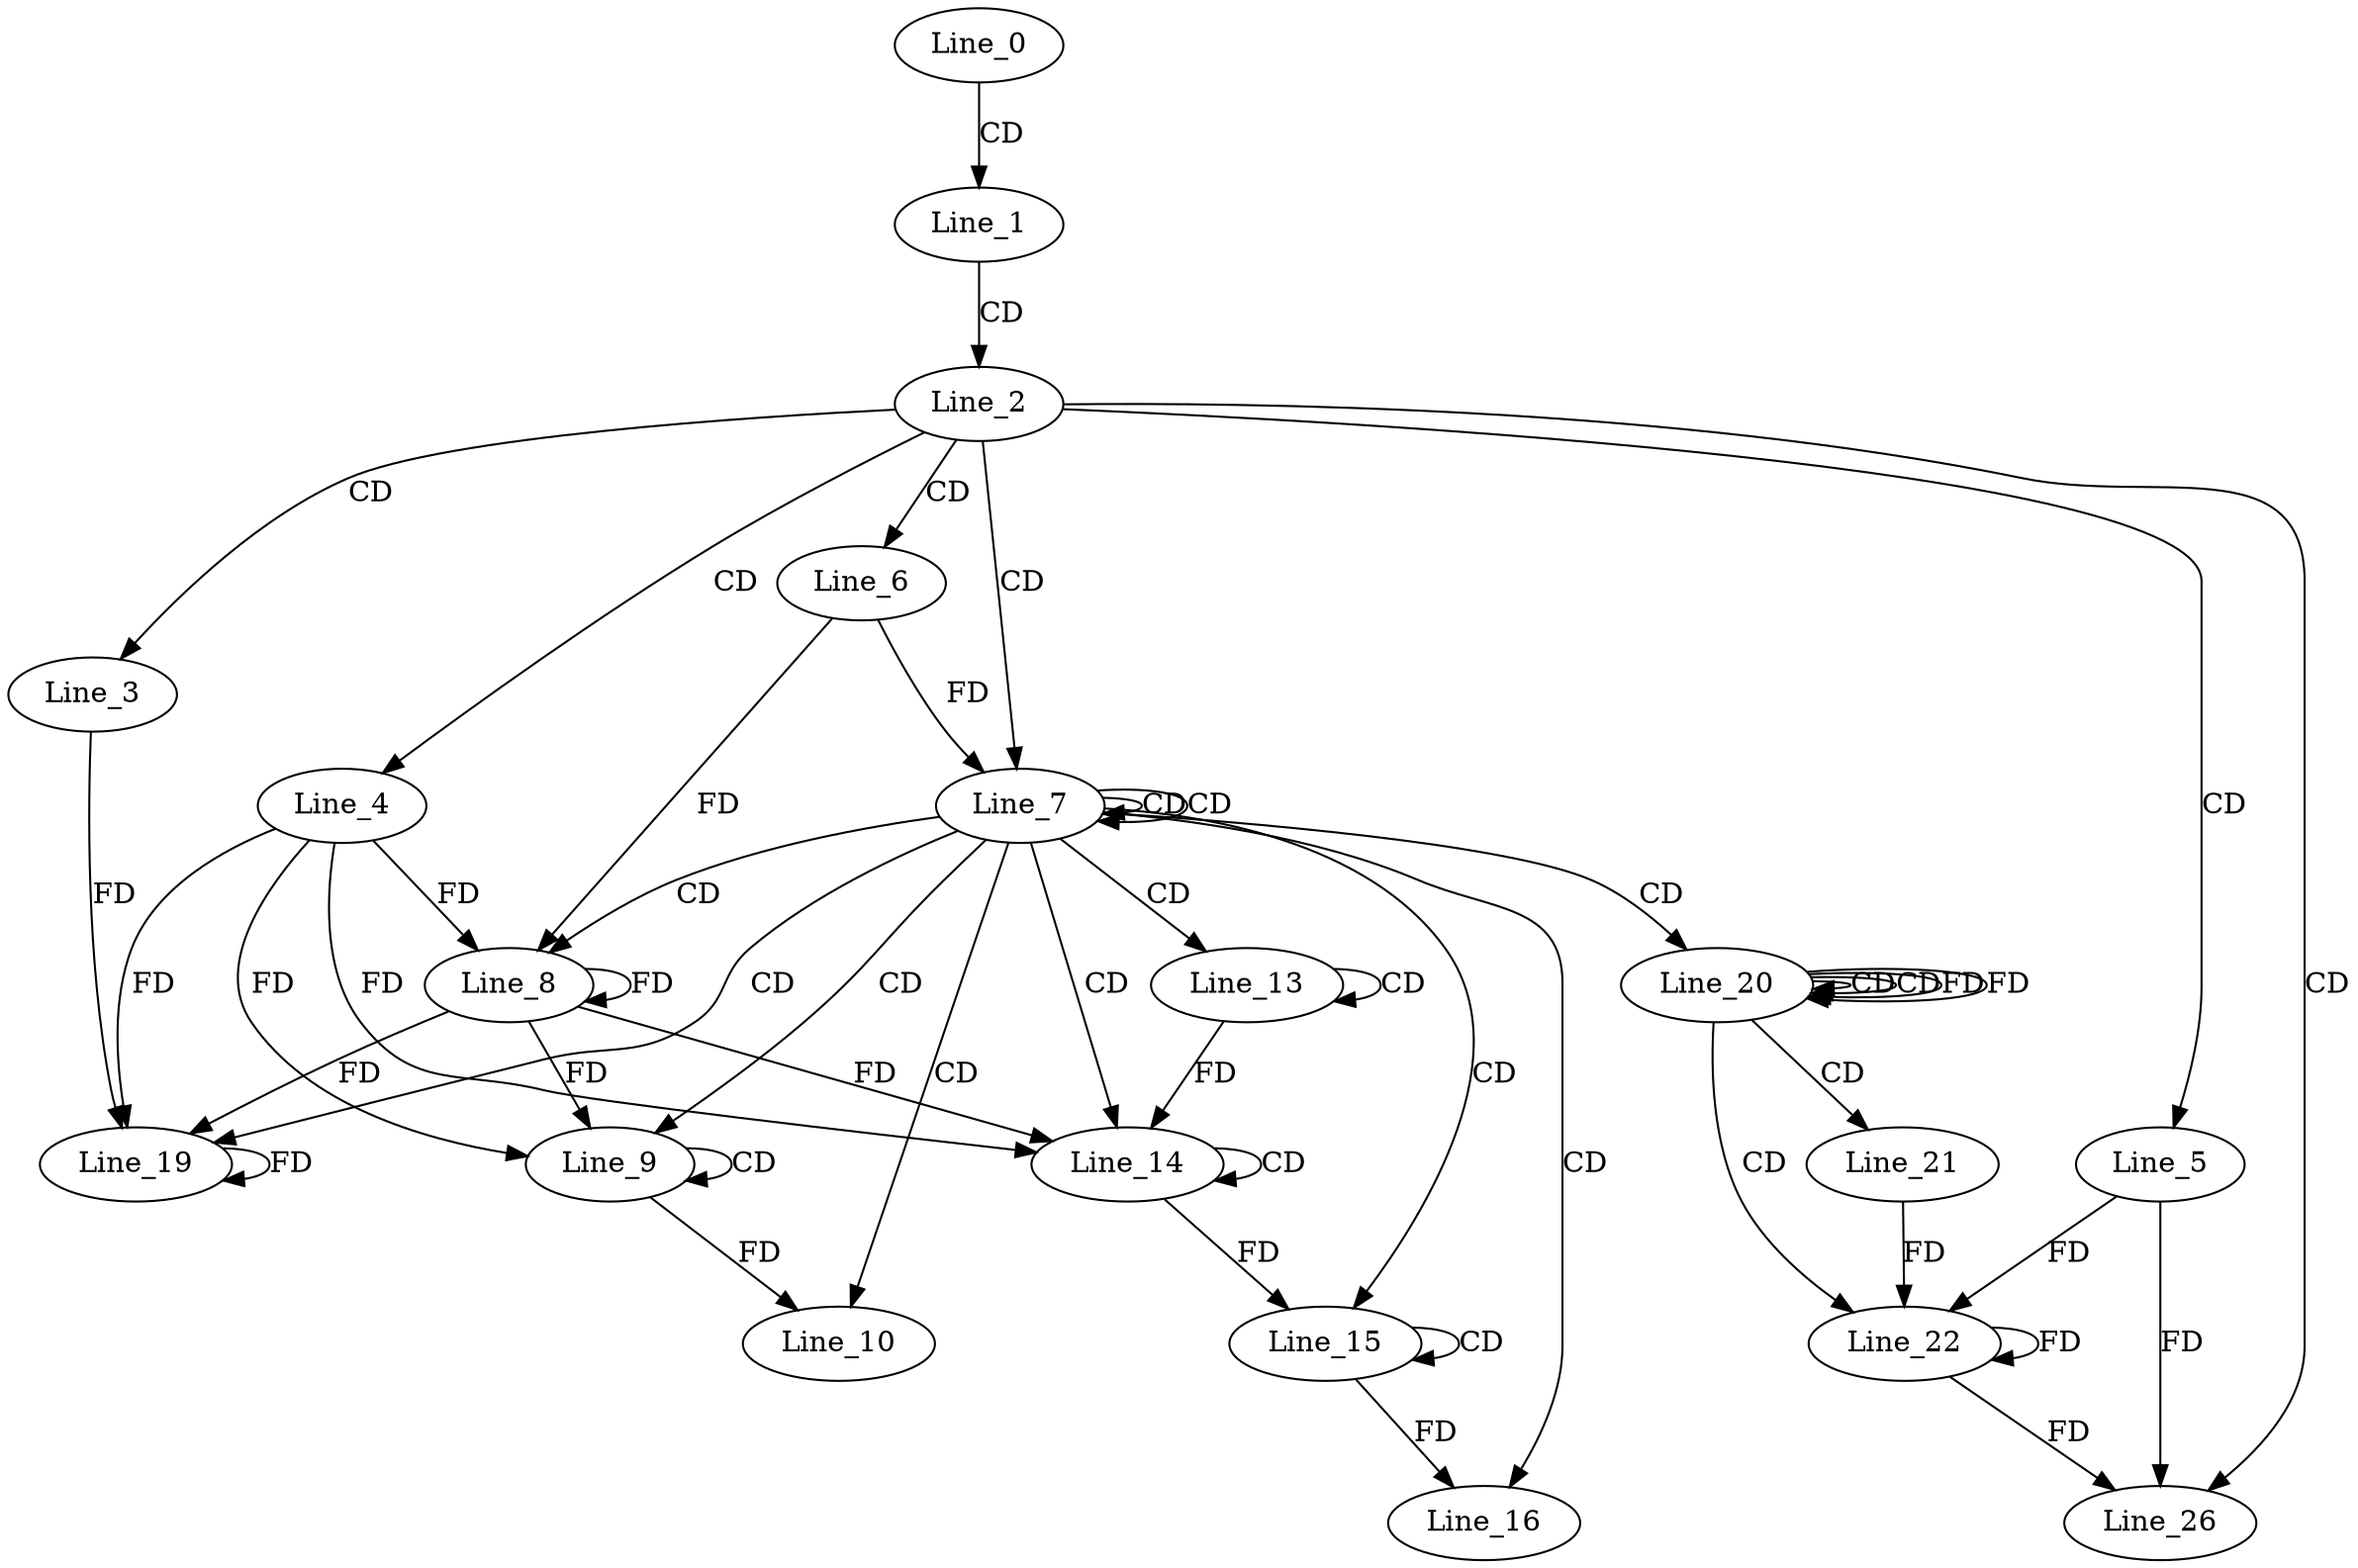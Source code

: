 digraph G {
  Line_0;
  Line_1;
  Line_2;
  Line_3;
  Line_4;
  Line_5;
  Line_6;
  Line_7;
  Line_7;
  Line_8;
  Line_8;
  Line_9;
  Line_9;
  Line_10;
  Line_13;
  Line_13;
  Line_14;
  Line_14;
  Line_15;
  Line_15;
  Line_16;
  Line_19;
  Line_19;
  Line_20;
  Line_20;
  Line_20;
  Line_21;
  Line_22;
  Line_26;
  Line_0 -> Line_1 [ label="CD" ];
  Line_1 -> Line_2 [ label="CD" ];
  Line_2 -> Line_3 [ label="CD" ];
  Line_2 -> Line_4 [ label="CD" ];
  Line_2 -> Line_5 [ label="CD" ];
  Line_2 -> Line_6 [ label="CD" ];
  Line_2 -> Line_7 [ label="CD" ];
  Line_7 -> Line_7 [ label="CD" ];
  Line_7 -> Line_7 [ label="CD" ];
  Line_6 -> Line_7 [ label="FD" ];
  Line_7 -> Line_8 [ label="CD" ];
  Line_8 -> Line_8 [ label="FD" ];
  Line_4 -> Line_8 [ label="FD" ];
  Line_6 -> Line_8 [ label="FD" ];
  Line_7 -> Line_9 [ label="CD" ];
  Line_9 -> Line_9 [ label="CD" ];
  Line_8 -> Line_9 [ label="FD" ];
  Line_4 -> Line_9 [ label="FD" ];
  Line_7 -> Line_10 [ label="CD" ];
  Line_9 -> Line_10 [ label="FD" ];
  Line_7 -> Line_13 [ label="CD" ];
  Line_13 -> Line_13 [ label="CD" ];
  Line_7 -> Line_14 [ label="CD" ];
  Line_14 -> Line_14 [ label="CD" ];
  Line_13 -> Line_14 [ label="FD" ];
  Line_8 -> Line_14 [ label="FD" ];
  Line_4 -> Line_14 [ label="FD" ];
  Line_7 -> Line_15 [ label="CD" ];
  Line_15 -> Line_15 [ label="CD" ];
  Line_14 -> Line_15 [ label="FD" ];
  Line_7 -> Line_16 [ label="CD" ];
  Line_15 -> Line_16 [ label="FD" ];
  Line_7 -> Line_19 [ label="CD" ];
  Line_19 -> Line_19 [ label="FD" ];
  Line_3 -> Line_19 [ label="FD" ];
  Line_8 -> Line_19 [ label="FD" ];
  Line_4 -> Line_19 [ label="FD" ];
  Line_7 -> Line_20 [ label="CD" ];
  Line_20 -> Line_20 [ label="CD" ];
  Line_20 -> Line_20 [ label="CD" ];
  Line_20 -> Line_20 [ label="FD" ];
  Line_20 -> Line_21 [ label="CD" ];
  Line_20 -> Line_22 [ label="CD" ];
  Line_22 -> Line_22 [ label="FD" ];
  Line_5 -> Line_22 [ label="FD" ];
  Line_21 -> Line_22 [ label="FD" ];
  Line_2 -> Line_26 [ label="CD" ];
  Line_22 -> Line_26 [ label="FD" ];
  Line_5 -> Line_26 [ label="FD" ];
  Line_20 -> Line_20 [ label="FD" ];
}
